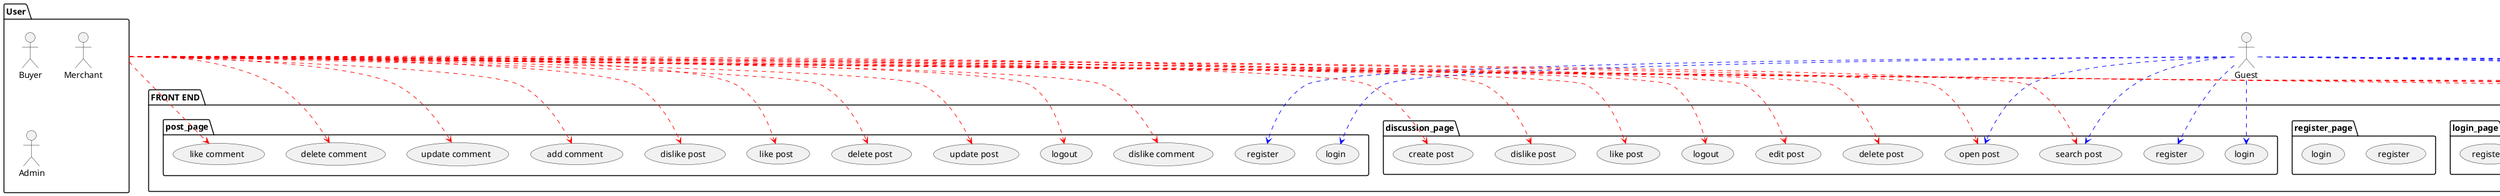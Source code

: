 @startuml usecase diagram

' left to right direction

Actor Guest as g

Package User as u{
    Actor Buyer as b
    Actor Merchant as m
    Actor Admin as a
}

Package "FRONT END" {
    package home_page{
        usecase "search item" as hp1
        usecase "open item" as hp2
        usecase "open cart" as hp3

        usecase "open discussion page" as hp4

        usecase "login" as hp5
        usecase "register" as hp6
        usecase "logout"  as hp7
    }

    package login_page{
        usecase "login" as lg1
        usecase "register" as lg2
    } 

    package register_page{
        usecase "register" as rp1
        usecase "login" as rp2
    }

    package discussion_page {
        usecase "search post" as dp1
        usecase "create post" as dp2
        usecase "delete post" as dp3
        usecase "edit post" as dp4
        usecase "open post" as dp5
        usecase "like post" as dp6
        usecase "dislike post" as dp7

        usecase "login" as dp8
        usecase "register" as dp9
        usecase "logout" as dp10
    }

    package post_page {
        usecase "update post" as pp1
        usecase "delete post" as pp2
        usecase "like post" as pp3
        usecase "dislike post" as pp4

        usecase "add comment" as pp5
        usecase "update comment" as pp6
        usecase "delete comment" as pp7
        usecase "like comment" as pp8
        usecase "dislike comment" as pp9

        usecase "login" as pp10
        usecase "register" as pp11
        usecase "logout" as pp12
    }
}

' guest to FE
g -.> hp1 #Blue
g -.> hp2 #Blue
g -.> hp4 #Blue
g -.> hp5 #Blue
g -.> hp6 #Blue
          
g -.> dp1 #Blue
g -.> dp5 #Blue
g -.> dp8 #Blue
g -.> dp9 #Blue
           
g -.> pp10 #Blue
g -.> pp11 #Blue

' user to FE
u -.> hp1 #Red
u -.> hp2 #Red
u -.> hp3 #Red
u -.> hp4 #Red
u -.> hp7 #Red

u -.> dp1 #Red
u -.> dp2 #Red
u -.> dp3 #Red
u -.> dp4 #Red
u -.> dp5 #Red
u -.> dp6 #Red
u -.> dp7 #Red
u -.> dp10 #Red

u -.> pp1 #Red
u -.> pp2 #Red
u -.> pp3 #Red
u -.> pp4 #Red
u -.> pp5 #Red
u -.> pp6 #Red
u -.> pp7 #Red
u -.> pp8 #Red
u -.> pp9 #Red
u -.> pp12 #Red

@enduml